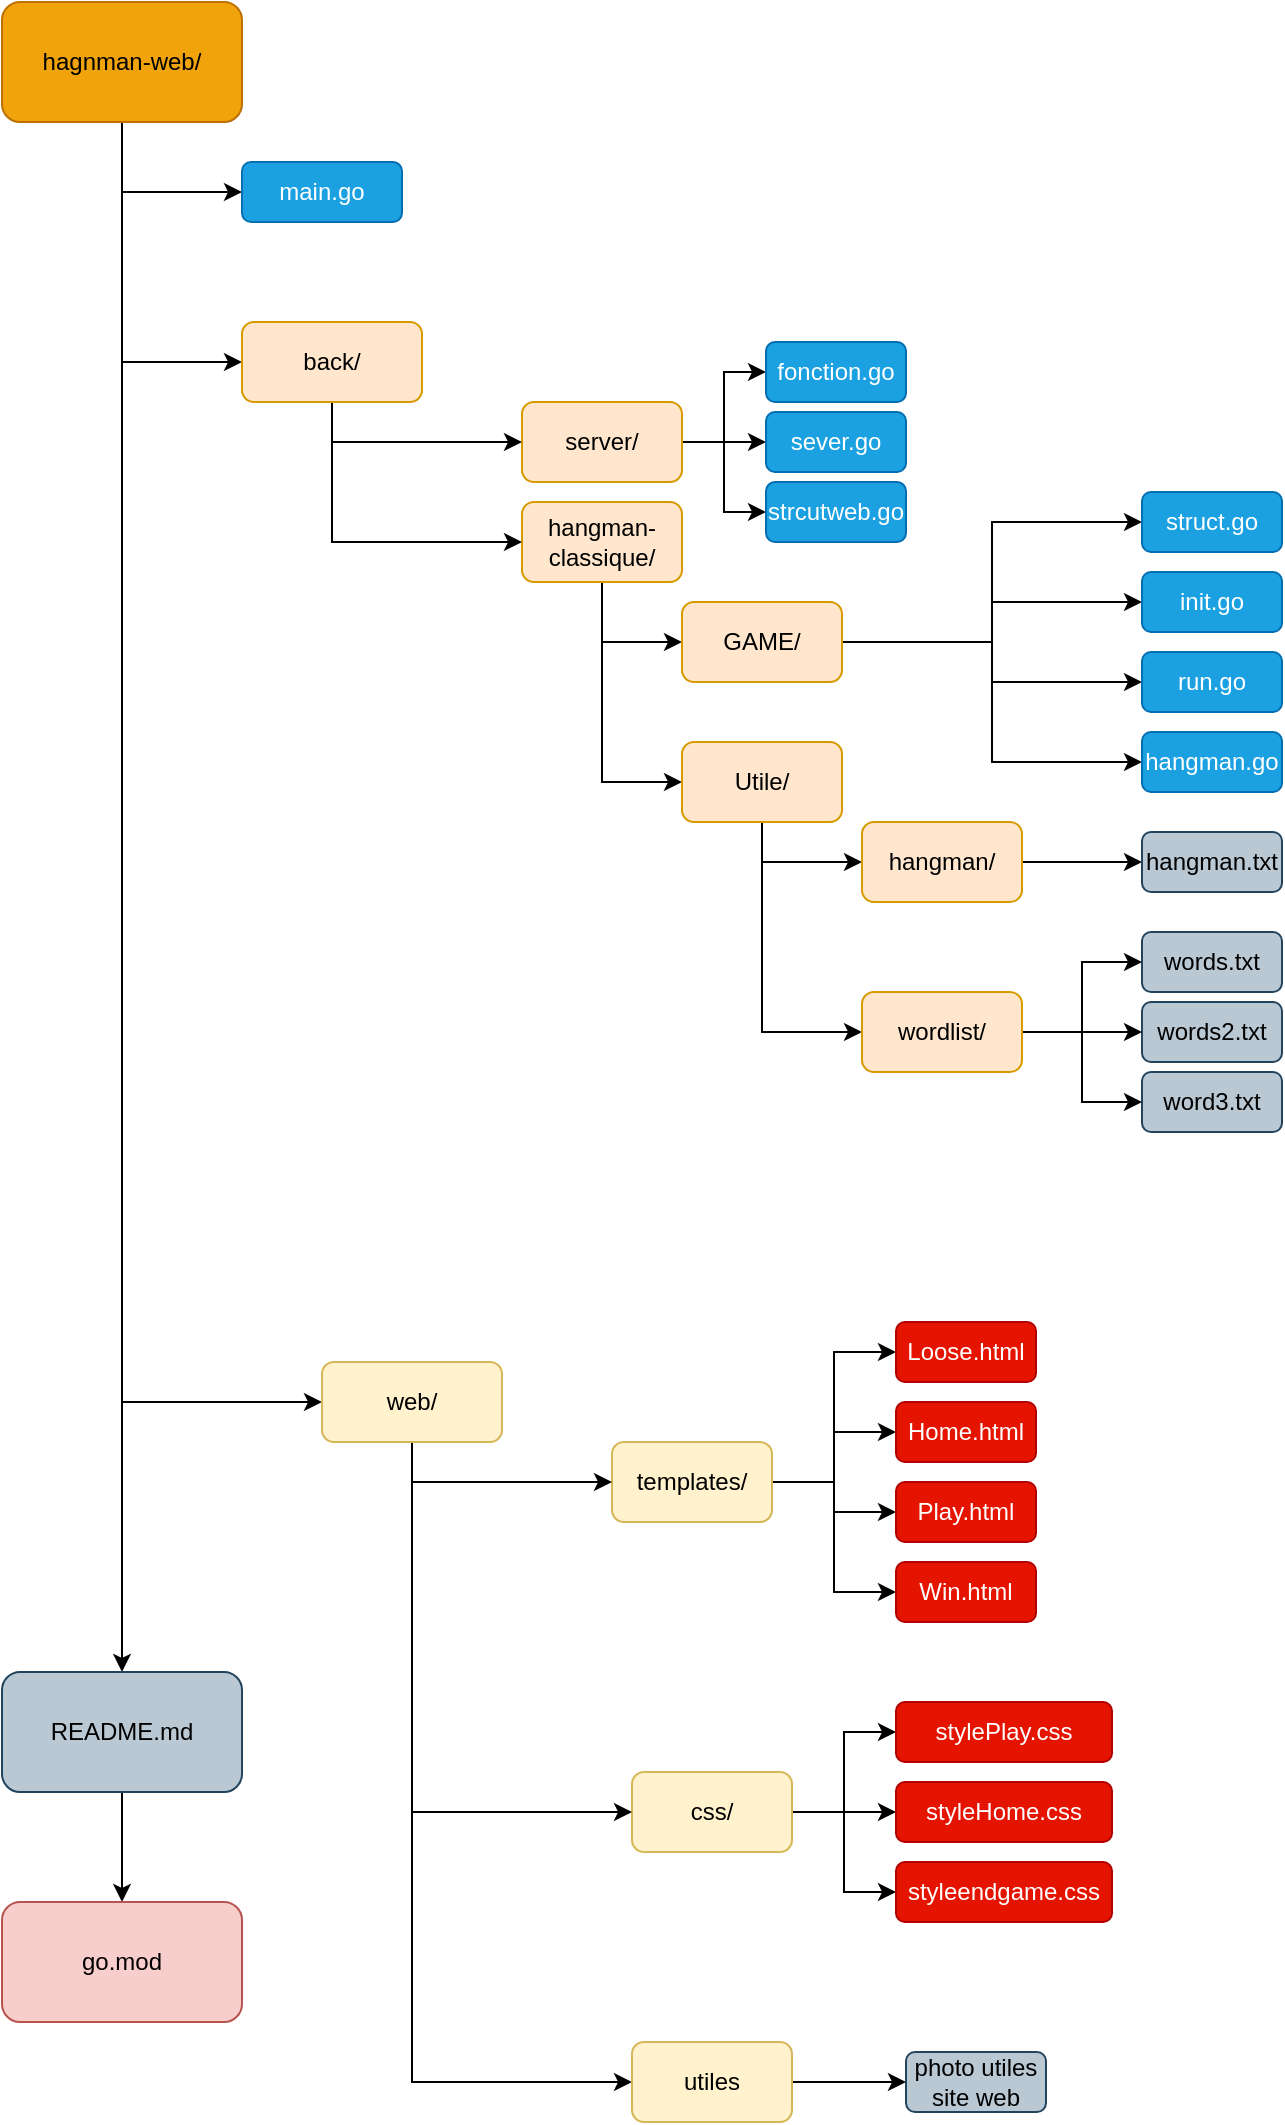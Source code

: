 <mxfile version="24.7.17">
  <diagram name="Page-1" id="2c0d36ab-eaac-3732-788b-9136903baeff">
    <mxGraphModel dx="439" dy="963" grid="1" gridSize="10" guides="1" tooltips="1" connect="1" arrows="1" fold="1" page="1" pageScale="1.5" pageWidth="1169" pageHeight="827" background="none" math="0" shadow="0">
      <root>
        <mxCell id="0" />
        <mxCell id="1" parent="0" />
        <mxCell id="HnV1cj8BDtSpKdVWJ-36-133" style="edgeStyle=orthogonalEdgeStyle;rounded=0;orthogonalLoop=1;jettySize=auto;html=1;exitX=0.5;exitY=1;exitDx=0;exitDy=0;entryX=0.5;entryY=0;entryDx=0;entryDy=0;" parent="1" source="HnV1cj8BDtSpKdVWJ-36-123" target="HnV1cj8BDtSpKdVWJ-36-128" edge="1">
          <mxGeometry relative="1" as="geometry" />
        </mxCell>
        <mxCell id="HnV1cj8BDtSpKdVWJ-36-135" style="edgeStyle=orthogonalEdgeStyle;rounded=0;orthogonalLoop=1;jettySize=auto;html=1;exitX=0.5;exitY=1;exitDx=0;exitDy=0;entryX=0;entryY=0.5;entryDx=0;entryDy=0;" parent="1" source="HnV1cj8BDtSpKdVWJ-36-123" target="HnV1cj8BDtSpKdVWJ-36-138" edge="1">
          <mxGeometry relative="1" as="geometry">
            <mxPoint x="510" y="210" as="targetPoint" />
          </mxGeometry>
        </mxCell>
        <mxCell id="HnV1cj8BDtSpKdVWJ-36-136" style="edgeStyle=orthogonalEdgeStyle;rounded=0;orthogonalLoop=1;jettySize=auto;html=1;exitX=0.5;exitY=1;exitDx=0;exitDy=0;entryX=0;entryY=0.5;entryDx=0;entryDy=0;" parent="1" source="HnV1cj8BDtSpKdVWJ-36-123" target="HnV1cj8BDtSpKdVWJ-36-131" edge="1">
          <mxGeometry relative="1" as="geometry" />
        </mxCell>
        <mxCell id="HnV1cj8BDtSpKdVWJ-36-137" style="edgeStyle=orthogonalEdgeStyle;rounded=0;orthogonalLoop=1;jettySize=auto;html=1;exitX=0.5;exitY=1;exitDx=0;exitDy=0;entryX=0;entryY=0.5;entryDx=0;entryDy=0;" parent="1" source="HnV1cj8BDtSpKdVWJ-36-123" target="HnV1cj8BDtSpKdVWJ-36-132" edge="1">
          <mxGeometry relative="1" as="geometry" />
        </mxCell>
        <mxCell id="HnV1cj8BDtSpKdVWJ-36-123" value="hagnman-web/" style="rounded=1;whiteSpace=wrap;html=1;fillColor=#f0a30a;strokeColor=#BD7000;fontColor=#000000;" parent="1" vertex="1">
          <mxGeometry x="390" y="90" width="120" height="60" as="geometry" />
        </mxCell>
        <mxCell id="HnV1cj8BDtSpKdVWJ-36-158" style="edgeStyle=orthogonalEdgeStyle;rounded=0;orthogonalLoop=1;jettySize=auto;html=1;exitX=0.5;exitY=1;exitDx=0;exitDy=0;entryX=0;entryY=0.5;entryDx=0;entryDy=0;" parent="1" source="HnV1cj8BDtSpKdVWJ-36-125" target="HnV1cj8BDtSpKdVWJ-36-155" edge="1">
          <mxGeometry relative="1" as="geometry" />
        </mxCell>
        <mxCell id="HnV1cj8BDtSpKdVWJ-36-159" style="edgeStyle=orthogonalEdgeStyle;rounded=0;orthogonalLoop=1;jettySize=auto;html=1;exitX=0.5;exitY=1;exitDx=0;exitDy=0;entryX=0;entryY=0.5;entryDx=0;entryDy=0;" parent="1" source="HnV1cj8BDtSpKdVWJ-36-125" target="HnV1cj8BDtSpKdVWJ-36-156" edge="1">
          <mxGeometry relative="1" as="geometry" />
        </mxCell>
        <mxCell id="HnV1cj8BDtSpKdVWJ-36-125" value="hangman-classique/" style="rounded=1;whiteSpace=wrap;html=1;fillColor=#ffe6cc;strokeColor=#d79b00;" parent="1" vertex="1">
          <mxGeometry x="650" y="340" width="80" height="40" as="geometry" />
        </mxCell>
        <mxCell id="Ilz_ZgJ-zXK1zXVzXjJf-11" style="edgeStyle=orthogonalEdgeStyle;rounded=0;orthogonalLoop=1;jettySize=auto;html=1;exitX=1;exitY=0.5;exitDx=0;exitDy=0;entryX=0;entryY=0.5;entryDx=0;entryDy=0;" edge="1" parent="1" source="HnV1cj8BDtSpKdVWJ-36-126" target="HnV1cj8BDtSpKdVWJ-36-147">
          <mxGeometry relative="1" as="geometry" />
        </mxCell>
        <mxCell id="Ilz_ZgJ-zXK1zXVzXjJf-12" style="edgeStyle=orthogonalEdgeStyle;rounded=0;orthogonalLoop=1;jettySize=auto;html=1;exitX=1;exitY=0.5;exitDx=0;exitDy=0;entryX=0;entryY=0.5;entryDx=0;entryDy=0;" edge="1" parent="1" source="HnV1cj8BDtSpKdVWJ-36-126" target="Ilz_ZgJ-zXK1zXVzXjJf-10">
          <mxGeometry relative="1" as="geometry" />
        </mxCell>
        <mxCell id="Ilz_ZgJ-zXK1zXVzXjJf-13" style="edgeStyle=orthogonalEdgeStyle;rounded=0;orthogonalLoop=1;jettySize=auto;html=1;exitX=1;exitY=0.5;exitDx=0;exitDy=0;" edge="1" parent="1" source="HnV1cj8BDtSpKdVWJ-36-126" target="Ilz_ZgJ-zXK1zXVzXjJf-9">
          <mxGeometry relative="1" as="geometry" />
        </mxCell>
        <mxCell id="HnV1cj8BDtSpKdVWJ-36-126" value="css/" style="rounded=1;whiteSpace=wrap;html=1;fillColor=#fff2cc;strokeColor=#d6b656;" parent="1" vertex="1">
          <mxGeometry x="705" y="975" width="80" height="40" as="geometry" />
        </mxCell>
        <mxCell id="HnV1cj8BDtSpKdVWJ-36-164" style="edgeStyle=orthogonalEdgeStyle;rounded=0;orthogonalLoop=1;jettySize=auto;html=1;exitX=1;exitY=0.5;exitDx=0;exitDy=0;entryX=0;entryY=0.5;entryDx=0;entryDy=0;" parent="1" source="HnV1cj8BDtSpKdVWJ-36-127" target="HnV1cj8BDtSpKdVWJ-36-145" edge="1">
          <mxGeometry relative="1" as="geometry" />
        </mxCell>
        <mxCell id="HnV1cj8BDtSpKdVWJ-36-165" style="edgeStyle=orthogonalEdgeStyle;rounded=0;orthogonalLoop=1;jettySize=auto;html=1;exitX=1;exitY=0.5;exitDx=0;exitDy=0;" parent="1" source="HnV1cj8BDtSpKdVWJ-36-127" target="HnV1cj8BDtSpKdVWJ-36-151" edge="1">
          <mxGeometry relative="1" as="geometry" />
        </mxCell>
        <mxCell id="Ilz_ZgJ-zXK1zXVzXjJf-7" style="edgeStyle=orthogonalEdgeStyle;rounded=0;orthogonalLoop=1;jettySize=auto;html=1;exitX=1;exitY=0.5;exitDx=0;exitDy=0;entryX=0;entryY=0.5;entryDx=0;entryDy=0;" edge="1" parent="1" source="HnV1cj8BDtSpKdVWJ-36-127" target="Ilz_ZgJ-zXK1zXVzXjJf-5">
          <mxGeometry relative="1" as="geometry" />
        </mxCell>
        <mxCell id="Ilz_ZgJ-zXK1zXVzXjJf-8" style="edgeStyle=orthogonalEdgeStyle;rounded=0;orthogonalLoop=1;jettySize=auto;html=1;exitX=1;exitY=0.5;exitDx=0;exitDy=0;entryX=0;entryY=0.5;entryDx=0;entryDy=0;" edge="1" parent="1" source="HnV1cj8BDtSpKdVWJ-36-127" target="Ilz_ZgJ-zXK1zXVzXjJf-6">
          <mxGeometry relative="1" as="geometry" />
        </mxCell>
        <mxCell id="HnV1cj8BDtSpKdVWJ-36-127" value="templates/" style="rounded=1;whiteSpace=wrap;html=1;fillColor=#fff2cc;strokeColor=#d6b656;" parent="1" vertex="1">
          <mxGeometry x="695" y="810" width="80" height="40" as="geometry" />
        </mxCell>
        <mxCell id="HnV1cj8BDtSpKdVWJ-36-134" style="edgeStyle=orthogonalEdgeStyle;rounded=0;orthogonalLoop=1;jettySize=auto;html=1;exitX=0.5;exitY=1;exitDx=0;exitDy=0;entryX=0.5;entryY=0;entryDx=0;entryDy=0;" parent="1" source="HnV1cj8BDtSpKdVWJ-36-128" target="HnV1cj8BDtSpKdVWJ-36-129" edge="1">
          <mxGeometry relative="1" as="geometry" />
        </mxCell>
        <mxCell id="HnV1cj8BDtSpKdVWJ-36-128" value="README.md" style="rounded=1;whiteSpace=wrap;html=1;fillColor=#bac8d3;strokeColor=#23445d;" parent="1" vertex="1">
          <mxGeometry x="390" y="925" width="120" height="60" as="geometry" />
        </mxCell>
        <mxCell id="HnV1cj8BDtSpKdVWJ-36-129" value="go.mod" style="rounded=1;whiteSpace=wrap;html=1;fillColor=#f8cecc;strokeColor=#b85450;" parent="1" vertex="1">
          <mxGeometry x="390" y="1040" width="120" height="60" as="geometry" />
        </mxCell>
        <mxCell id="HnV1cj8BDtSpKdVWJ-36-163" style="edgeStyle=orthogonalEdgeStyle;rounded=0;orthogonalLoop=1;jettySize=auto;html=1;exitX=1;exitY=0.5;exitDx=0;exitDy=0;" parent="1" source="HnV1cj8BDtSpKdVWJ-36-130" target="HnV1cj8BDtSpKdVWJ-36-143" edge="1">
          <mxGeometry relative="1" as="geometry" />
        </mxCell>
        <mxCell id="Ilz_ZgJ-zXK1zXVzXjJf-3" style="edgeStyle=orthogonalEdgeStyle;rounded=0;orthogonalLoop=1;jettySize=auto;html=1;exitX=1;exitY=0.5;exitDx=0;exitDy=0;entryX=0;entryY=0.5;entryDx=0;entryDy=0;" edge="1" parent="1" source="HnV1cj8BDtSpKdVWJ-36-130" target="Ilz_ZgJ-zXK1zXVzXjJf-1">
          <mxGeometry relative="1" as="geometry" />
        </mxCell>
        <mxCell id="Ilz_ZgJ-zXK1zXVzXjJf-4" style="edgeStyle=orthogonalEdgeStyle;rounded=0;orthogonalLoop=1;jettySize=auto;html=1;exitX=1;exitY=0.5;exitDx=0;exitDy=0;entryX=0;entryY=0.5;entryDx=0;entryDy=0;" edge="1" parent="1" source="HnV1cj8BDtSpKdVWJ-36-130" target="Ilz_ZgJ-zXK1zXVzXjJf-2">
          <mxGeometry relative="1" as="geometry" />
        </mxCell>
        <mxCell id="HnV1cj8BDtSpKdVWJ-36-130" value="server/" style="rounded=1;whiteSpace=wrap;html=1;fillColor=#ffe6cc;strokeColor=#d79b00;" parent="1" vertex="1">
          <mxGeometry x="650" y="290" width="80" height="40" as="geometry" />
        </mxCell>
        <mxCell id="HnV1cj8BDtSpKdVWJ-36-141" style="edgeStyle=orthogonalEdgeStyle;rounded=0;orthogonalLoop=1;jettySize=auto;html=1;exitX=0.5;exitY=1;exitDx=0;exitDy=0;entryX=0;entryY=0.5;entryDx=0;entryDy=0;" parent="1" source="HnV1cj8BDtSpKdVWJ-36-131" target="HnV1cj8BDtSpKdVWJ-36-125" edge="1">
          <mxGeometry relative="1" as="geometry" />
        </mxCell>
        <mxCell id="HnV1cj8BDtSpKdVWJ-36-142" style="edgeStyle=orthogonalEdgeStyle;rounded=0;orthogonalLoop=1;jettySize=auto;html=1;exitX=0.5;exitY=1;exitDx=0;exitDy=0;entryX=0;entryY=0.5;entryDx=0;entryDy=0;" parent="1" source="HnV1cj8BDtSpKdVWJ-36-131" target="HnV1cj8BDtSpKdVWJ-36-130" edge="1">
          <mxGeometry relative="1" as="geometry" />
        </mxCell>
        <mxCell id="HnV1cj8BDtSpKdVWJ-36-131" value="back/" style="rounded=1;whiteSpace=wrap;html=1;fillColor=#ffe6cc;strokeColor=#d79b00;" parent="1" vertex="1">
          <mxGeometry x="510" y="250" width="90" height="40" as="geometry" />
        </mxCell>
        <mxCell id="HnV1cj8BDtSpKdVWJ-36-148" style="edgeStyle=orthogonalEdgeStyle;rounded=0;orthogonalLoop=1;jettySize=auto;html=1;exitX=0.5;exitY=1;exitDx=0;exitDy=0;entryX=0;entryY=0.5;entryDx=0;entryDy=0;" parent="1" source="HnV1cj8BDtSpKdVWJ-36-132" target="HnV1cj8BDtSpKdVWJ-36-127" edge="1">
          <mxGeometry relative="1" as="geometry" />
        </mxCell>
        <mxCell id="HnV1cj8BDtSpKdVWJ-36-149" style="edgeStyle=orthogonalEdgeStyle;rounded=0;orthogonalLoop=1;jettySize=auto;html=1;exitX=0.5;exitY=1;exitDx=0;exitDy=0;entryX=0;entryY=0.5;entryDx=0;entryDy=0;" parent="1" source="HnV1cj8BDtSpKdVWJ-36-132" target="HnV1cj8BDtSpKdVWJ-36-126" edge="1">
          <mxGeometry relative="1" as="geometry" />
        </mxCell>
        <mxCell id="Ilz_ZgJ-zXK1zXVzXjJf-15" style="edgeStyle=orthogonalEdgeStyle;rounded=0;orthogonalLoop=1;jettySize=auto;html=1;exitX=0.5;exitY=1;exitDx=0;exitDy=0;entryX=0;entryY=0.5;entryDx=0;entryDy=0;" edge="1" parent="1" source="HnV1cj8BDtSpKdVWJ-36-132" target="Ilz_ZgJ-zXK1zXVzXjJf-14">
          <mxGeometry relative="1" as="geometry" />
        </mxCell>
        <mxCell id="HnV1cj8BDtSpKdVWJ-36-132" value="web/" style="rounded=1;whiteSpace=wrap;html=1;fillColor=#fff2cc;strokeColor=#d6b656;" parent="1" vertex="1">
          <mxGeometry x="550" y="770" width="90" height="40" as="geometry" />
        </mxCell>
        <mxCell id="HnV1cj8BDtSpKdVWJ-36-138" value="main.go" style="rounded=1;whiteSpace=wrap;html=1;fillColor=#1ba1e2;strokeColor=#006EAF;fontColor=#ffffff;" parent="1" vertex="1">
          <mxGeometry x="510" y="170" width="80" height="30" as="geometry" />
        </mxCell>
        <mxCell id="HnV1cj8BDtSpKdVWJ-36-143" value="sever.go" style="rounded=1;whiteSpace=wrap;html=1;fillColor=#1ba1e2;strokeColor=#006EAF;fontColor=#ffffff;" parent="1" vertex="1">
          <mxGeometry x="772" y="295" width="70" height="30" as="geometry" />
        </mxCell>
        <mxCell id="HnV1cj8BDtSpKdVWJ-36-145" value="Home.html" style="rounded=1;whiteSpace=wrap;html=1;fillColor=#e51400;strokeColor=#B20000;fontColor=#ffffff;" parent="1" vertex="1">
          <mxGeometry x="837" y="790" width="70" height="30" as="geometry" />
        </mxCell>
        <mxCell id="HnV1cj8BDtSpKdVWJ-36-146" value="words2.txt" style="rounded=1;whiteSpace=wrap;html=1;fillColor=#bac8d3;strokeColor=#23445d;" parent="1" vertex="1">
          <mxGeometry x="960" y="590" width="70" height="30" as="geometry" />
        </mxCell>
        <mxCell id="HnV1cj8BDtSpKdVWJ-36-147" value="stylePlay.css" style="rounded=1;whiteSpace=wrap;html=1;fillColor=#e51400;strokeColor=#B20000;fontColor=#ffffff;" parent="1" vertex="1">
          <mxGeometry x="837" y="940" width="108" height="30" as="geometry" />
        </mxCell>
        <mxCell id="HnV1cj8BDtSpKdVWJ-36-151" value="Play.html" style="rounded=1;whiteSpace=wrap;html=1;fillColor=#e51400;strokeColor=#B20000;fontColor=#ffffff;" parent="1" vertex="1">
          <mxGeometry x="837" y="830" width="70" height="30" as="geometry" />
        </mxCell>
        <mxCell id="HnV1cj8BDtSpKdVWJ-36-170" style="edgeStyle=orthogonalEdgeStyle;rounded=0;orthogonalLoop=1;jettySize=auto;html=1;exitX=0.5;exitY=1;exitDx=0;exitDy=0;entryX=0;entryY=0.5;entryDx=0;entryDy=0;" parent="1" source="HnV1cj8BDtSpKdVWJ-36-155" target="HnV1cj8BDtSpKdVWJ-36-169" edge="1">
          <mxGeometry relative="1" as="geometry" />
        </mxCell>
        <mxCell id="HnV1cj8BDtSpKdVWJ-36-171" style="edgeStyle=orthogonalEdgeStyle;rounded=0;orthogonalLoop=1;jettySize=auto;html=1;exitX=0.5;exitY=1;exitDx=0;exitDy=0;entryX=0;entryY=0.5;entryDx=0;entryDy=0;" parent="1" source="HnV1cj8BDtSpKdVWJ-36-155" target="HnV1cj8BDtSpKdVWJ-36-168" edge="1">
          <mxGeometry relative="1" as="geometry" />
        </mxCell>
        <mxCell id="HnV1cj8BDtSpKdVWJ-36-155" value="Utile/" style="rounded=1;whiteSpace=wrap;html=1;fillColor=#ffe6cc;strokeColor=#d79b00;" parent="1" vertex="1">
          <mxGeometry x="730" y="460" width="80" height="40" as="geometry" />
        </mxCell>
        <mxCell id="HnV1cj8BDtSpKdVWJ-36-183" style="edgeStyle=orthogonalEdgeStyle;rounded=0;orthogonalLoop=1;jettySize=auto;html=1;exitX=1;exitY=0.5;exitDx=0;exitDy=0;entryX=0;entryY=0.5;entryDx=0;entryDy=0;" parent="1" source="HnV1cj8BDtSpKdVWJ-36-156" target="HnV1cj8BDtSpKdVWJ-36-178" edge="1">
          <mxGeometry relative="1" as="geometry" />
        </mxCell>
        <mxCell id="HnV1cj8BDtSpKdVWJ-36-184" style="edgeStyle=orthogonalEdgeStyle;rounded=0;orthogonalLoop=1;jettySize=auto;html=1;exitX=1;exitY=0.5;exitDx=0;exitDy=0;entryX=0;entryY=0.5;entryDx=0;entryDy=0;" parent="1" source="HnV1cj8BDtSpKdVWJ-36-156" target="HnV1cj8BDtSpKdVWJ-36-180" edge="1">
          <mxGeometry relative="1" as="geometry" />
        </mxCell>
        <mxCell id="HnV1cj8BDtSpKdVWJ-36-185" style="edgeStyle=orthogonalEdgeStyle;rounded=0;orthogonalLoop=1;jettySize=auto;html=1;exitX=1;exitY=0.5;exitDx=0;exitDy=0;entryX=0;entryY=0.5;entryDx=0;entryDy=0;" parent="1" source="HnV1cj8BDtSpKdVWJ-36-156" target="HnV1cj8BDtSpKdVWJ-36-181" edge="1">
          <mxGeometry relative="1" as="geometry" />
        </mxCell>
        <mxCell id="HnV1cj8BDtSpKdVWJ-36-186" style="edgeStyle=orthogonalEdgeStyle;rounded=0;orthogonalLoop=1;jettySize=auto;html=1;exitX=1;exitY=0.5;exitDx=0;exitDy=0;entryX=0;entryY=0.5;entryDx=0;entryDy=0;" parent="1" source="HnV1cj8BDtSpKdVWJ-36-156" target="HnV1cj8BDtSpKdVWJ-36-179" edge="1">
          <mxGeometry relative="1" as="geometry" />
        </mxCell>
        <mxCell id="HnV1cj8BDtSpKdVWJ-36-156" value="GAME/" style="rounded=1;whiteSpace=wrap;html=1;fillColor=#ffe6cc;strokeColor=#d79b00;" parent="1" vertex="1">
          <mxGeometry x="730" y="390" width="80" height="40" as="geometry" />
        </mxCell>
        <mxCell id="HnV1cj8BDtSpKdVWJ-36-160" value="word3.txt" style="rounded=1;whiteSpace=wrap;html=1;fillColor=#bac8d3;strokeColor=#23445d;" parent="1" vertex="1">
          <mxGeometry x="960" y="625" width="70" height="30" as="geometry" />
        </mxCell>
        <mxCell id="HnV1cj8BDtSpKdVWJ-36-161" value="words.txt" style="rounded=1;whiteSpace=wrap;html=1;fillColor=#bac8d3;strokeColor=#23445d;" parent="1" vertex="1">
          <mxGeometry x="960" y="555" width="70" height="30" as="geometry" />
        </mxCell>
        <mxCell id="HnV1cj8BDtSpKdVWJ-36-173" style="edgeStyle=orthogonalEdgeStyle;rounded=0;orthogonalLoop=1;jettySize=auto;html=1;exitX=1;exitY=0.5;exitDx=0;exitDy=0;entryX=0;entryY=0.5;entryDx=0;entryDy=0;" parent="1" source="HnV1cj8BDtSpKdVWJ-36-168" target="HnV1cj8BDtSpKdVWJ-36-146" edge="1">
          <mxGeometry relative="1" as="geometry" />
        </mxCell>
        <mxCell id="HnV1cj8BDtSpKdVWJ-36-175" style="edgeStyle=orthogonalEdgeStyle;rounded=0;orthogonalLoop=1;jettySize=auto;html=1;exitX=1;exitY=0.5;exitDx=0;exitDy=0;entryX=0;entryY=0.5;entryDx=0;entryDy=0;" parent="1" source="HnV1cj8BDtSpKdVWJ-36-168" target="HnV1cj8BDtSpKdVWJ-36-161" edge="1">
          <mxGeometry relative="1" as="geometry" />
        </mxCell>
        <mxCell id="HnV1cj8BDtSpKdVWJ-36-187" style="edgeStyle=orthogonalEdgeStyle;rounded=0;orthogonalLoop=1;jettySize=auto;html=1;exitX=1;exitY=0.5;exitDx=0;exitDy=0;entryX=0;entryY=0.5;entryDx=0;entryDy=0;" parent="1" source="HnV1cj8BDtSpKdVWJ-36-168" target="HnV1cj8BDtSpKdVWJ-36-160" edge="1">
          <mxGeometry relative="1" as="geometry" />
        </mxCell>
        <mxCell id="HnV1cj8BDtSpKdVWJ-36-168" value="wordlist/" style="rounded=1;whiteSpace=wrap;html=1;fillColor=#ffe6cc;strokeColor=#d79b00;" parent="1" vertex="1">
          <mxGeometry x="820" y="585" width="80" height="40" as="geometry" />
        </mxCell>
        <mxCell id="HnV1cj8BDtSpKdVWJ-36-177" style="edgeStyle=orthogonalEdgeStyle;rounded=0;orthogonalLoop=1;jettySize=auto;html=1;exitX=1;exitY=0.5;exitDx=0;exitDy=0;entryX=0;entryY=0.5;entryDx=0;entryDy=0;" parent="1" source="HnV1cj8BDtSpKdVWJ-36-169" target="HnV1cj8BDtSpKdVWJ-36-176" edge="1">
          <mxGeometry relative="1" as="geometry" />
        </mxCell>
        <mxCell id="HnV1cj8BDtSpKdVWJ-36-169" value="hangman/" style="rounded=1;whiteSpace=wrap;html=1;fillColor=#ffe6cc;strokeColor=#d79b00;" parent="1" vertex="1">
          <mxGeometry x="820" y="500" width="80" height="40" as="geometry" />
        </mxCell>
        <mxCell id="HnV1cj8BDtSpKdVWJ-36-176" value="hangman.txt" style="rounded=1;whiteSpace=wrap;html=1;fillColor=#bac8d3;strokeColor=#23445d;" parent="1" vertex="1">
          <mxGeometry x="960" y="505" width="70" height="30" as="geometry" />
        </mxCell>
        <mxCell id="HnV1cj8BDtSpKdVWJ-36-178" value="struct.go" style="rounded=1;whiteSpace=wrap;html=1;fillColor=#1ba1e2;strokeColor=#006EAF;fontColor=#ffffff;" parent="1" vertex="1">
          <mxGeometry x="960" y="335" width="70" height="30" as="geometry" />
        </mxCell>
        <mxCell id="HnV1cj8BDtSpKdVWJ-36-179" value="hangman.go" style="rounded=1;whiteSpace=wrap;html=1;fillColor=#1ba1e2;strokeColor=#006EAF;fontColor=#ffffff;" parent="1" vertex="1">
          <mxGeometry x="960" y="455" width="70" height="30" as="geometry" />
        </mxCell>
        <mxCell id="HnV1cj8BDtSpKdVWJ-36-180" value="init.go" style="rounded=1;whiteSpace=wrap;html=1;fillColor=#1ba1e2;strokeColor=#006EAF;fontColor=#ffffff;" parent="1" vertex="1">
          <mxGeometry x="960" y="375" width="70" height="30" as="geometry" />
        </mxCell>
        <mxCell id="HnV1cj8BDtSpKdVWJ-36-181" value="run.go" style="rounded=1;whiteSpace=wrap;html=1;fillColor=#1ba1e2;strokeColor=#006EAF;fontColor=#ffffff;" parent="1" vertex="1">
          <mxGeometry x="960" y="415" width="70" height="30" as="geometry" />
        </mxCell>
        <mxCell id="Ilz_ZgJ-zXK1zXVzXjJf-1" value="fonction.go" style="rounded=1;whiteSpace=wrap;html=1;fillColor=#1ba1e2;strokeColor=#006EAF;fontColor=#ffffff;" vertex="1" parent="1">
          <mxGeometry x="772" y="260" width="70" height="30" as="geometry" />
        </mxCell>
        <mxCell id="Ilz_ZgJ-zXK1zXVzXjJf-2" value="strcutweb.go" style="rounded=1;whiteSpace=wrap;html=1;fillColor=#1ba1e2;strokeColor=#006EAF;fontColor=#ffffff;" vertex="1" parent="1">
          <mxGeometry x="772" y="330" width="70" height="30" as="geometry" />
        </mxCell>
        <mxCell id="Ilz_ZgJ-zXK1zXVzXjJf-5" value="Loose.html" style="rounded=1;whiteSpace=wrap;html=1;fillColor=#e51400;strokeColor=#B20000;fontColor=#ffffff;" vertex="1" parent="1">
          <mxGeometry x="837" y="750" width="70" height="30" as="geometry" />
        </mxCell>
        <mxCell id="Ilz_ZgJ-zXK1zXVzXjJf-6" value="Win.html" style="rounded=1;whiteSpace=wrap;html=1;fillColor=#e51400;strokeColor=#B20000;fontColor=#ffffff;" vertex="1" parent="1">
          <mxGeometry x="837" y="870" width="70" height="30" as="geometry" />
        </mxCell>
        <mxCell id="Ilz_ZgJ-zXK1zXVzXjJf-9" value="styleHome.css" style="rounded=1;whiteSpace=wrap;html=1;fillColor=#e51400;strokeColor=#B20000;fontColor=#ffffff;" vertex="1" parent="1">
          <mxGeometry x="837" y="980" width="108" height="30" as="geometry" />
        </mxCell>
        <mxCell id="Ilz_ZgJ-zXK1zXVzXjJf-10" value="styleendgame.css" style="rounded=1;whiteSpace=wrap;html=1;fillColor=#e51400;strokeColor=#B20000;fontColor=#ffffff;" vertex="1" parent="1">
          <mxGeometry x="837" y="1020" width="108" height="30" as="geometry" />
        </mxCell>
        <mxCell id="Ilz_ZgJ-zXK1zXVzXjJf-18" style="edgeStyle=orthogonalEdgeStyle;rounded=0;orthogonalLoop=1;jettySize=auto;html=1;exitX=1;exitY=0.5;exitDx=0;exitDy=0;entryX=0;entryY=0.5;entryDx=0;entryDy=0;" edge="1" parent="1" source="Ilz_ZgJ-zXK1zXVzXjJf-14" target="Ilz_ZgJ-zXK1zXVzXjJf-17">
          <mxGeometry relative="1" as="geometry" />
        </mxCell>
        <mxCell id="Ilz_ZgJ-zXK1zXVzXjJf-14" value="utiles" style="rounded=1;whiteSpace=wrap;html=1;fillColor=#fff2cc;strokeColor=#d6b656;" vertex="1" parent="1">
          <mxGeometry x="705" y="1110" width="80" height="40" as="geometry" />
        </mxCell>
        <mxCell id="Ilz_ZgJ-zXK1zXVzXjJf-17" value="photo utiles site web" style="rounded=1;whiteSpace=wrap;html=1;fillColor=#bac8d3;strokeColor=#23445d;" vertex="1" parent="1">
          <mxGeometry x="842" y="1115" width="70" height="30" as="geometry" />
        </mxCell>
      </root>
    </mxGraphModel>
  </diagram>
</mxfile>
